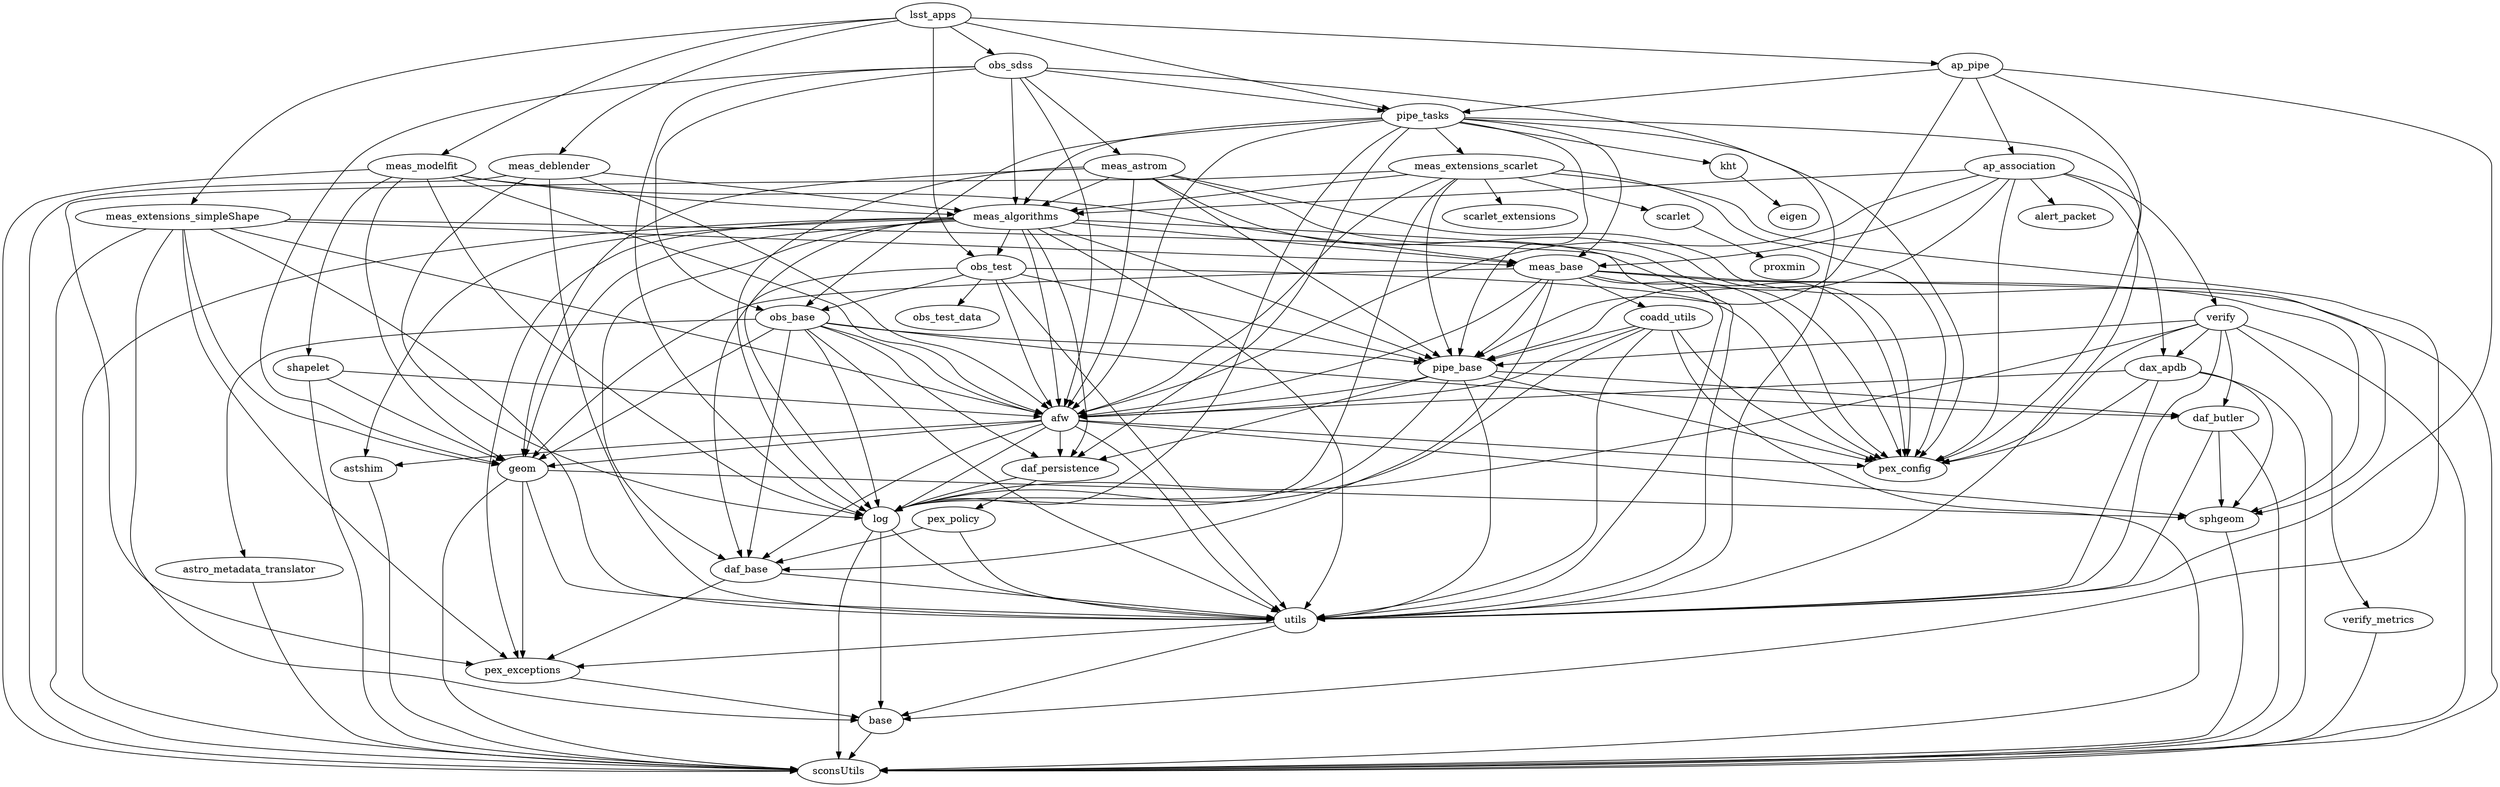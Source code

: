 // Graph for lsst_apps
digraph {
	lsst_apps
	lsst_apps -> meas_deblender
	meas_deblender
	meas_deblender -> afw
	afw
	afw -> daf_base
	daf_base
	daf_base -> utils
	utils
	utils -> base
	base
	base -> sconsUtils
	sconsUtils
	utils -> pex_exceptions
	pex_exceptions
	pex_exceptions -> base
	base
	daf_base -> pex_exceptions
	pex_exceptions
	afw -> daf_persistence
	daf_persistence
	daf_persistence -> log
	log
	log -> base
	base
	log -> sconsUtils
	sconsUtils
	log -> utils
	utils
	daf_persistence -> pex_policy
	pex_policy
	pex_policy -> daf_base
	daf_base
	pex_policy -> utils
	utils
	afw -> pex_config
	pex_config
	afw -> geom
	geom
	geom -> sconsUtils
	sconsUtils
	geom -> sphgeom
	sphgeom
	sphgeom -> sconsUtils
	sconsUtils
	geom -> pex_exceptions
	pex_exceptions
	geom -> utils
	utils
	afw -> log
	log
	afw -> sphgeom
	sphgeom
	afw -> utils
	utils
	afw -> astshim
	astshim
	astshim -> sconsUtils
	sconsUtils
	meas_deblender -> log
	log
	meas_deblender -> meas_algorithms
	meas_algorithms
	meas_algorithms -> astshim
	astshim
	meas_algorithms -> daf_base
	daf_base
	meas_algorithms -> daf_persistence
	daf_persistence
	meas_algorithms -> geom
	geom
	meas_algorithms -> afw
	afw
	meas_algorithms -> log
	log
	meas_algorithms -> meas_base
	meas_base
	meas_base -> utils
	utils
	meas_base -> geom
	geom
	meas_base -> afw
	afw
	meas_base -> coadd_utils
	coadd_utils
	coadd_utils -> afw
	afw
	coadd_utils -> log
	log
	coadd_utils -> pex_config
	pex_config
	coadd_utils -> pipe_base
	pipe_base
	pipe_base -> daf_butler
	daf_butler
	daf_butler -> sphgeom
	sphgeom
	daf_butler -> sconsUtils
	sconsUtils
	daf_butler -> utils
	utils
	pipe_base -> daf_persistence
	daf_persistence
	pipe_base -> log
	log
	pipe_base -> pex_config
	pex_config
	pipe_base -> utils
	utils
	pipe_base -> afw
	afw
	coadd_utils -> sconsUtils
	sconsUtils
	coadd_utils -> utils
	utils
	meas_base -> daf_base
	daf_base
	meas_base -> sphgeom
	sphgeom
	meas_base -> pex_config
	pex_config
	meas_base -> pipe_base
	pipe_base
	meas_base -> sconsUtils
	sconsUtils
	meas_algorithms -> obs_test
	obs_test
	obs_test -> afw
	afw
	obs_test -> daf_base
	daf_base
	obs_test -> obs_base
	obs_base
	obs_base -> daf_base
	daf_base
	obs_base -> log
	log
	obs_base -> daf_persistence
	daf_persistence
	obs_base -> afw
	afw
	obs_base -> utils
	utils
	obs_base -> astro_metadata_translator
	astro_metadata_translator
	astro_metadata_translator -> sconsUtils
	sconsUtils
	obs_base -> geom
	geom
	obs_base -> daf_butler
	daf_butler
	obs_base -> pipe_base
	pipe_base
	obs_test -> pex_config
	pex_config
	obs_test -> utils
	utils
	obs_test -> obs_test_data
	obs_test_data
	obs_test -> pipe_base
	pipe_base
	meas_algorithms -> pex_config
	pex_config
	meas_algorithms -> pex_exceptions
	pex_exceptions
	meas_algorithms -> pipe_base
	pipe_base
	meas_algorithms -> sconsUtils
	sconsUtils
	meas_algorithms -> utils
	utils
	meas_deblender -> sconsUtils
	sconsUtils
	meas_deblender -> utils
	utils
	lsst_apps -> meas_modelfit
	meas_modelfit
	meas_modelfit -> afw
	afw
	meas_modelfit -> meas_algorithms
	meas_algorithms
	meas_modelfit -> meas_base
	meas_base
	meas_modelfit -> log
	log
	meas_modelfit -> sconsUtils
	sconsUtils
	meas_modelfit -> shapelet
	shapelet
	shapelet -> afw
	afw
	shapelet -> sconsUtils
	sconsUtils
	shapelet -> geom
	geom
	meas_modelfit -> geom
	geom
	lsst_apps -> pipe_tasks
	pipe_tasks
	pipe_tasks -> afw
	afw
	pipe_tasks -> daf_persistence
	daf_persistence
	pipe_tasks -> log
	log
	pipe_tasks -> meas_base
	meas_base
	pipe_tasks -> pipe_base
	pipe_base
	pipe_tasks -> pex_config
	pex_config
	pipe_tasks -> utils
	utils
	pipe_tasks -> obs_base
	obs_base
	pipe_tasks -> meas_algorithms
	meas_algorithms
	pipe_tasks -> meas_extensions_scarlet
	meas_extensions_scarlet
	meas_extensions_scarlet -> base
	base
	meas_extensions_scarlet -> afw
	afw
	meas_extensions_scarlet -> log
	log
	meas_extensions_scarlet -> scarlet
	scarlet
	scarlet -> proxmin
	proxmin
	meas_extensions_scarlet -> scarlet_extensions
	scarlet_extensions
	meas_extensions_scarlet -> pex_config
	pex_config
	meas_extensions_scarlet -> pex_exceptions
	pex_exceptions
	meas_extensions_scarlet -> pipe_base
	pipe_base
	meas_extensions_scarlet -> meas_algorithms
	meas_algorithms
	pipe_tasks -> kht
	kht
	kht -> eigen
	eigen
	lsst_apps -> ap_pipe
	ap_pipe
	ap_pipe -> utils
	utils
	ap_pipe -> pex_config
	pex_config
	ap_pipe -> pipe_base
	pipe_base
	ap_pipe -> pipe_tasks
	pipe_tasks
	ap_pipe -> ap_association
	ap_association
	ap_association -> afw
	afw
	ap_association -> alert_packet
	alert_packet
	ap_association -> dax_apdb
	dax_apdb
	dax_apdb -> afw
	afw
	dax_apdb -> pex_config
	pex_config
	dax_apdb -> sconsUtils
	sconsUtils
	dax_apdb -> sphgeom
	sphgeom
	dax_apdb -> utils
	utils
	ap_association -> meas_algorithms
	meas_algorithms
	ap_association -> meas_base
	meas_base
	ap_association -> pex_config
	pex_config
	ap_association -> pipe_base
	pipe_base
	ap_association -> verify
	verify
	verify -> sconsUtils
	sconsUtils
	verify -> utils
	utils
	verify -> log
	log
	verify -> pex_config
	pex_config
	verify -> daf_butler
	daf_butler
	verify -> pipe_base
	pipe_base
	verify -> dax_apdb
	dax_apdb
	verify -> verify_metrics
	verify_metrics
	verify_metrics -> sconsUtils
	sconsUtils
	lsst_apps -> obs_sdss
	obs_sdss
	obs_sdss -> obs_base
	obs_base
	obs_sdss -> afw
	afw
	obs_sdss -> meas_algorithms
	meas_algorithms
	obs_sdss -> meas_astrom
	meas_astrom
	meas_astrom -> geom
	geom
	meas_astrom -> sphgeom
	sphgeom
	meas_astrom -> afw
	afw
	meas_astrom -> log
	log
	meas_astrom -> meas_algorithms
	meas_algorithms
	meas_astrom -> pex_config
	pex_config
	meas_astrom -> pipe_base
	pipe_base
	meas_astrom -> utils
	utils
	obs_sdss -> pipe_tasks
	pipe_tasks
	obs_sdss -> utils
	utils
	obs_sdss -> log
	log
	obs_sdss -> geom
	geom
	lsst_apps -> obs_test
	obs_test
	lsst_apps -> meas_extensions_simpleShape
	meas_extensions_simpleShape
	meas_extensions_simpleShape -> sconsUtils
	sconsUtils
	meas_extensions_simpleShape -> base
	base
	meas_extensions_simpleShape -> afw
	afw
	meas_extensions_simpleShape -> meas_base
	meas_base
	meas_extensions_simpleShape -> utils
	utils
	meas_extensions_simpleShape -> pex_config
	pex_config
	meas_extensions_simpleShape -> pex_exceptions
	pex_exceptions
	meas_extensions_simpleShape -> geom
	geom
}
